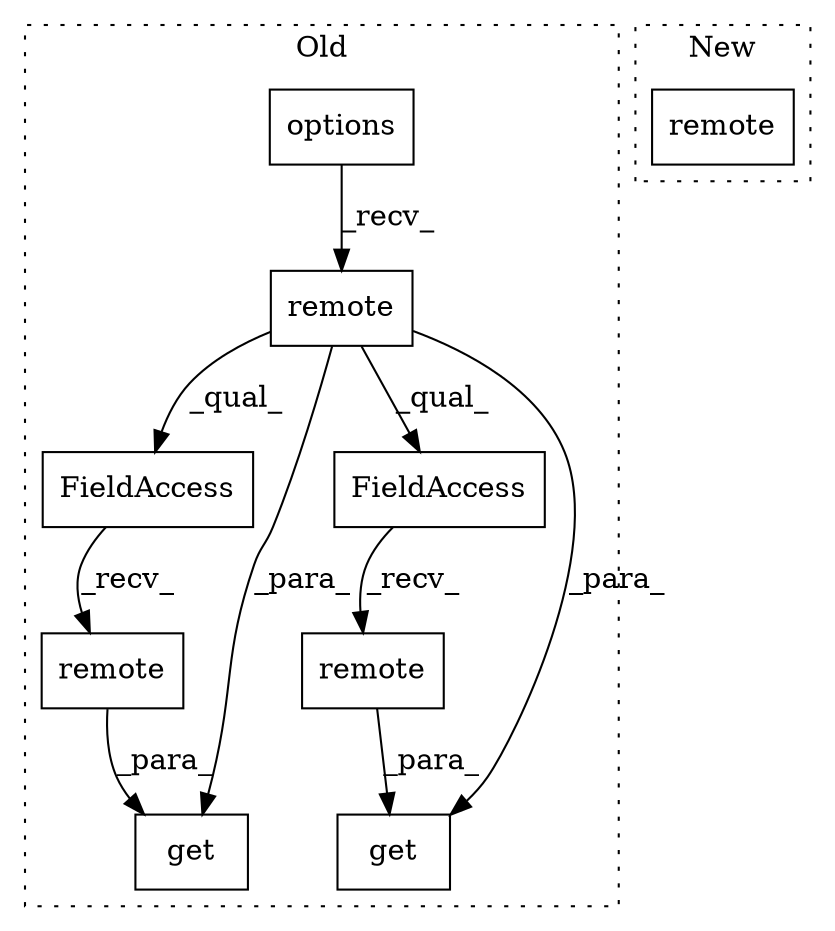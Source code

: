 digraph G {
subgraph cluster0 {
1 [label="remote" a="32" s="2626,2668" l="7,1" shape="box"];
3 [label="FieldAccess" a="22" s="2600" l="25" shape="box"];
4 [label="remote" a="32" s="2560,2585" l="7,1" shape="box"];
5 [label="get" a="32" s="2596,2669" l="4,1" shape="box"];
6 [label="remote" a="32" s="2718,2742" l="7,1" shape="box"];
7 [label="FieldAccess" a="22" s="2684" l="33" shape="box"];
8 [label="options" a="32" s="2528,2558" l="8,1" shape="box"];
9 [label="get" a="32" s="2680,2743" l="4,1" shape="box"];
label = "Old";
style="dotted";
}
subgraph cluster1 {
2 [label="remote" a="32" s="2647,2759" l="7,1" shape="box"];
label = "New";
style="dotted";
}
1 -> 5 [label="_para_"];
3 -> 1 [label="_recv_"];
4 -> 5 [label="_para_"];
4 -> 3 [label="_qual_"];
4 -> 7 [label="_qual_"];
4 -> 9 [label="_para_"];
6 -> 9 [label="_para_"];
7 -> 6 [label="_recv_"];
8 -> 4 [label="_recv_"];
}